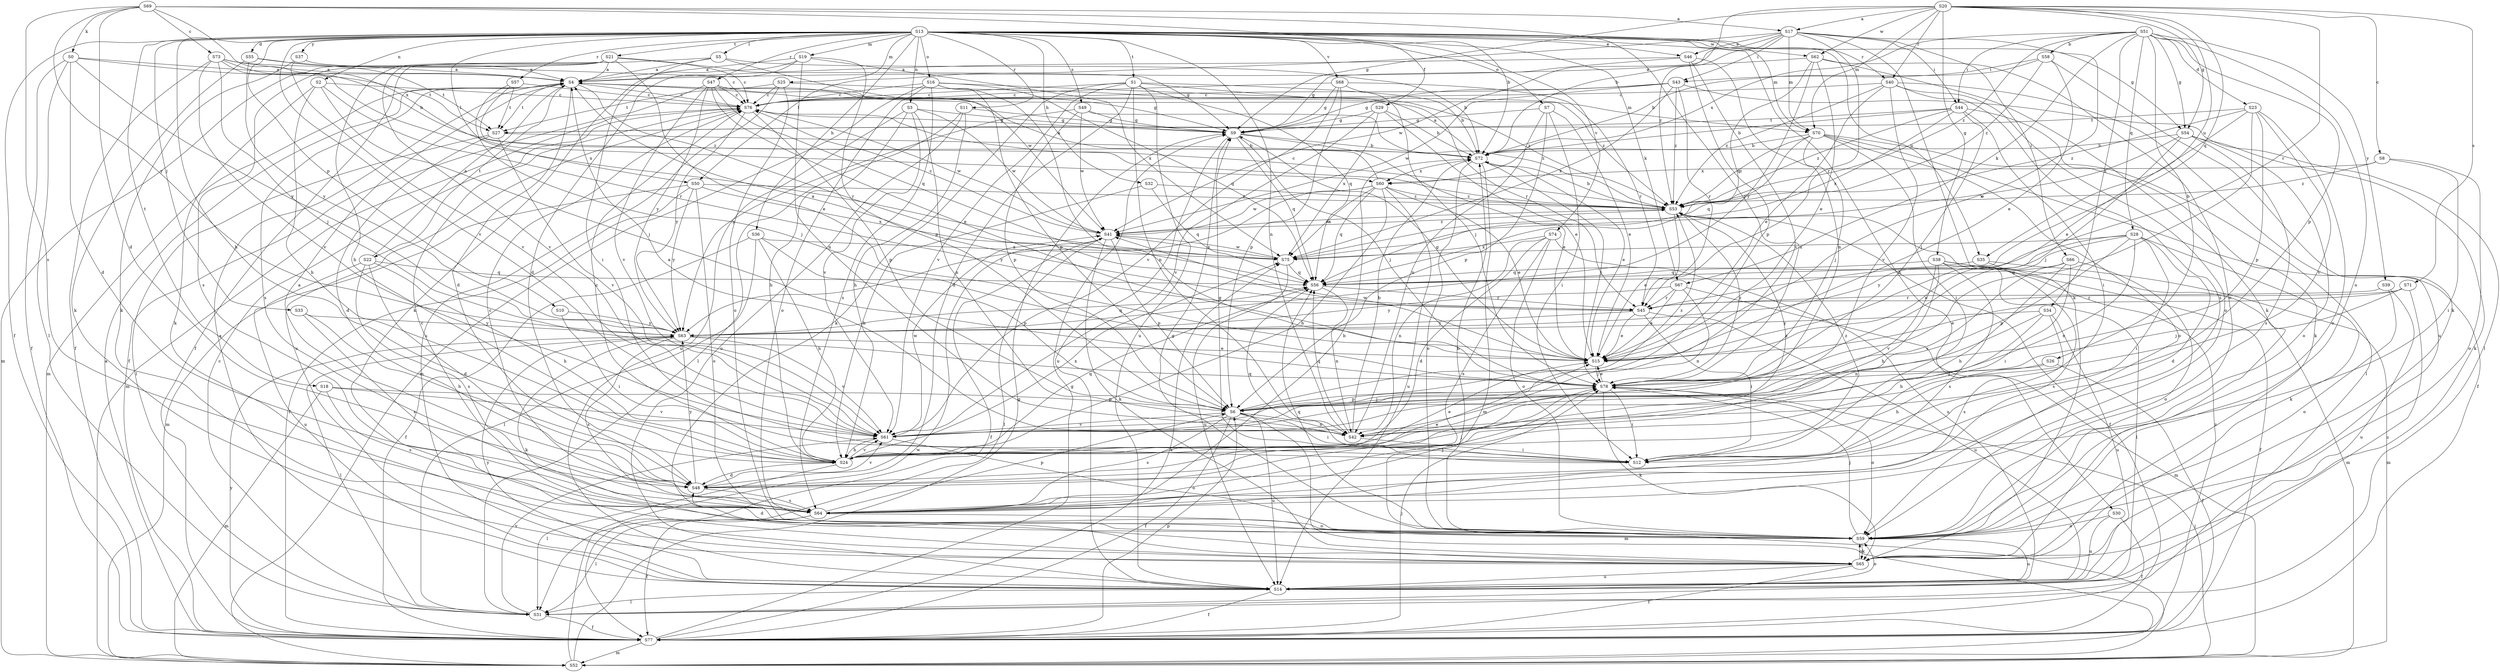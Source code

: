 strict digraph  {
S13;
S51;
S20;
S69;
S17;
S4;
S58;
S26;
S72;
S8;
S73;
S76;
S55;
S23;
S48;
S46;
S15;
S29;
S77;
S54;
S38;
S9;
S30;
S32;
S36;
S24;
S44;
S66;
S43;
S12;
S33;
S78;
S67;
S0;
S65;
S5;
S50;
S31;
S19;
S25;
S70;
S52;
S3;
S2;
S42;
S16;
S7;
S59;
S10;
S6;
S28;
S56;
S47;
S11;
S57;
S40;
S45;
S49;
S71;
S64;
S1;
S21;
S18;
S22;
S27;
S35;
S14;
S74;
S68;
S61;
S62;
S41;
S60;
S75;
S37;
S39;
S63;
S34;
S53;
S13 -> S55  [label=d];
S13 -> S46  [label=e];
S13 -> S29  [label=f];
S13 -> S77  [label=f];
S13 -> S54  [label=g];
S13 -> S30  [label=h];
S13 -> S32  [label=h];
S13 -> S36  [label=h];
S13 -> S24  [label=h];
S13 -> S33  [label=j];
S13 -> S67  [label=k];
S13 -> S5  [label=l];
S13 -> S50  [label=l];
S13 -> S19  [label=m];
S13 -> S25  [label=m];
S13 -> S70  [label=m];
S13 -> S3  [label=n];
S13 -> S2  [label=n];
S13 -> S42  [label=n];
S13 -> S16  [label=o];
S13 -> S7  [label=o];
S13 -> S10  [label=p];
S13 -> S47  [label=r];
S13 -> S11  [label=r];
S13 -> S57  [label=r];
S13 -> S40  [label=r];
S13 -> S49  [label=s];
S13 -> S1  [label=t];
S13 -> S21  [label=t];
S13 -> S18  [label=t];
S13 -> S35  [label=u];
S13 -> S74  [label=v];
S13 -> S68  [label=v];
S13 -> S61  [label=v];
S13 -> S62  [label=w];
S13 -> S37  [label=y];
S51 -> S58  [label=b];
S51 -> S26  [label=b];
S51 -> S23  [label=d];
S51 -> S54  [label=g];
S51 -> S44  [label=i];
S51 -> S67  [label=k];
S51 -> S59  [label=o];
S51 -> S6  [label=p];
S51 -> S28  [label=q];
S51 -> S60  [label=x];
S51 -> S39  [label=y];
S51 -> S34  [label=z];
S51 -> S53  [label=z];
S20 -> S17  [label=a];
S20 -> S72  [label=b];
S20 -> S8  [label=c];
S20 -> S54  [label=g];
S20 -> S38  [label=g];
S20 -> S9  [label=g];
S20 -> S70  [label=m];
S20 -> S56  [label=q];
S20 -> S40  [label=r];
S20 -> S45  [label=r];
S20 -> S71  [label=s];
S20 -> S35  [label=u];
S20 -> S62  [label=w];
S69 -> S17  [label=a];
S69 -> S72  [label=b];
S69 -> S73  [label=c];
S69 -> S48  [label=d];
S69 -> S78  [label=j];
S69 -> S0  [label=k];
S69 -> S64  [label=s];
S69 -> S60  [label=x];
S69 -> S63  [label=y];
S17 -> S46  [label=e];
S17 -> S15  [label=e];
S17 -> S44  [label=i];
S17 -> S66  [label=i];
S17 -> S43  [label=i];
S17 -> S65  [label=k];
S17 -> S50  [label=l];
S17 -> S70  [label=m];
S17 -> S45  [label=r];
S17 -> S41  [label=w];
S17 -> S53  [label=z];
S4 -> S76  [label=c];
S4 -> S48  [label=d];
S4 -> S70  [label=m];
S4 -> S52  [label=m];
S4 -> S45  [label=r];
S4 -> S64  [label=s];
S4 -> S22  [label=t];
S4 -> S27  [label=t];
S58 -> S72  [label=b];
S58 -> S15  [label=e];
S58 -> S43  [label=i];
S58 -> S65  [label=k];
S58 -> S53  [label=z];
S26 -> S77  [label=f];
S26 -> S24  [label=h];
S26 -> S78  [label=j];
S72 -> S4  [label=a];
S72 -> S15  [label=e];
S72 -> S78  [label=j];
S72 -> S52  [label=m];
S72 -> S59  [label=o];
S72 -> S60  [label=x];
S8 -> S12  [label=i];
S8 -> S59  [label=o];
S8 -> S60  [label=x];
S8 -> S53  [label=z];
S73 -> S4  [label=a];
S73 -> S72  [label=b];
S73 -> S76  [label=c];
S73 -> S77  [label=f];
S73 -> S78  [label=j];
S73 -> S61  [label=v];
S73 -> S75  [label=x];
S76 -> S9  [label=g];
S76 -> S52  [label=m];
S76 -> S6  [label=p];
S76 -> S14  [label=u];
S76 -> S41  [label=w];
S76 -> S63  [label=y];
S55 -> S4  [label=a];
S55 -> S65  [label=k];
S55 -> S27  [label=t];
S55 -> S63  [label=y];
S23 -> S15  [label=e];
S23 -> S78  [label=j];
S23 -> S59  [label=o];
S23 -> S6  [label=p];
S23 -> S27  [label=t];
S23 -> S61  [label=v];
S23 -> S53  [label=z];
S48 -> S4  [label=a];
S48 -> S15  [label=e];
S48 -> S78  [label=j];
S48 -> S64  [label=s];
S48 -> S61  [label=v];
S48 -> S63  [label=y];
S46 -> S4  [label=a];
S46 -> S9  [label=g];
S46 -> S42  [label=n];
S46 -> S6  [label=p];
S46 -> S61  [label=v];
S15 -> S9  [label=g];
S15 -> S78  [label=j];
S15 -> S41  [label=w];
S29 -> S72  [label=b];
S29 -> S15  [label=e];
S29 -> S9  [label=g];
S29 -> S61  [label=v];
S29 -> S75  [label=x];
S77 -> S4  [label=a];
S77 -> S9  [label=g];
S77 -> S78  [label=j];
S77 -> S52  [label=m];
S77 -> S6  [label=p];
S77 -> S75  [label=x];
S77 -> S63  [label=y];
S77 -> S53  [label=z];
S54 -> S72  [label=b];
S54 -> S78  [label=j];
S54 -> S65  [label=k];
S54 -> S59  [label=o];
S54 -> S64  [label=s];
S54 -> S75  [label=x];
S38 -> S77  [label=f];
S38 -> S24  [label=h];
S38 -> S31  [label=l];
S38 -> S52  [label=m];
S38 -> S56  [label=q];
S38 -> S64  [label=s];
S38 -> S61  [label=v];
S9 -> S72  [label=b];
S9 -> S15  [label=e];
S9 -> S78  [label=j];
S9 -> S56  [label=q];
S9 -> S14  [label=u];
S30 -> S77  [label=f];
S30 -> S59  [label=o];
S30 -> S14  [label=u];
S32 -> S24  [label=h];
S32 -> S56  [label=q];
S32 -> S53  [label=z];
S36 -> S77  [label=f];
S36 -> S24  [label=h];
S36 -> S31  [label=l];
S36 -> S6  [label=p];
S36 -> S75  [label=x];
S24 -> S76  [label=c];
S24 -> S48  [label=d];
S24 -> S15  [label=e];
S24 -> S31  [label=l];
S24 -> S56  [label=q];
S24 -> S61  [label=v];
S24 -> S75  [label=x];
S24 -> S53  [label=z];
S44 -> S72  [label=b];
S44 -> S12  [label=i];
S44 -> S78  [label=j];
S44 -> S65  [label=k];
S44 -> S27  [label=t];
S44 -> S75  [label=x];
S44 -> S53  [label=z];
S66 -> S24  [label=h];
S66 -> S12  [label=i];
S66 -> S59  [label=o];
S66 -> S56  [label=q];
S66 -> S61  [label=v];
S43 -> S76  [label=c];
S43 -> S9  [label=g];
S43 -> S31  [label=l];
S43 -> S45  [label=r];
S43 -> S41  [label=w];
S43 -> S75  [label=x];
S43 -> S53  [label=z];
S12 -> S9  [label=g];
S12 -> S56  [label=q];
S12 -> S53  [label=z];
S33 -> S24  [label=h];
S33 -> S64  [label=s];
S33 -> S63  [label=y];
S78 -> S15  [label=e];
S78 -> S12  [label=i];
S78 -> S65  [label=k];
S78 -> S59  [label=o];
S78 -> S6  [label=p];
S78 -> S53  [label=z];
S67 -> S15  [label=e];
S67 -> S52  [label=m];
S67 -> S42  [label=n];
S67 -> S45  [label=r];
S67 -> S63  [label=y];
S0 -> S4  [label=a];
S0 -> S48  [label=d];
S0 -> S77  [label=f];
S0 -> S31  [label=l];
S0 -> S27  [label=t];
S0 -> S63  [label=y];
S65 -> S77  [label=f];
S65 -> S59  [label=o];
S65 -> S14  [label=u];
S5 -> S4  [label=a];
S5 -> S72  [label=b];
S5 -> S77  [label=f];
S5 -> S12  [label=i];
S5 -> S41  [label=w];
S50 -> S77  [label=f];
S50 -> S52  [label=m];
S50 -> S59  [label=o];
S50 -> S75  [label=x];
S50 -> S63  [label=y];
S50 -> S53  [label=z];
S31 -> S76  [label=c];
S31 -> S77  [label=f];
S31 -> S61  [label=v];
S19 -> S4  [label=a];
S19 -> S48  [label=d];
S19 -> S65  [label=k];
S19 -> S42  [label=n];
S19 -> S6  [label=p];
S19 -> S75  [label=x];
S25 -> S76  [label=c];
S25 -> S59  [label=o];
S25 -> S27  [label=t];
S25 -> S14  [label=u];
S25 -> S53  [label=z];
S70 -> S72  [label=b];
S70 -> S77  [label=f];
S70 -> S12  [label=i];
S70 -> S78  [label=j];
S70 -> S31  [label=l];
S70 -> S59  [label=o];
S70 -> S56  [label=q];
S70 -> S53  [label=z];
S52 -> S9  [label=g];
S52 -> S78  [label=j];
S52 -> S41  [label=w];
S3 -> S9  [label=g];
S3 -> S24  [label=h];
S3 -> S42  [label=n];
S3 -> S14  [label=u];
S3 -> S61  [label=v];
S3 -> S41  [label=w];
S2 -> S76  [label=c];
S2 -> S24  [label=h];
S2 -> S78  [label=j];
S2 -> S65  [label=k];
S2 -> S45  [label=r];
S42 -> S4  [label=a];
S42 -> S72  [label=b];
S42 -> S12  [label=i];
S42 -> S56  [label=q];
S16 -> S76  [label=c];
S16 -> S78  [label=j];
S16 -> S52  [label=m];
S16 -> S59  [label=o];
S16 -> S6  [label=p];
S16 -> S56  [label=q];
S16 -> S64  [label=s];
S16 -> S53  [label=z];
S7 -> S15  [label=e];
S7 -> S9  [label=g];
S7 -> S12  [label=i];
S7 -> S42  [label=n];
S7 -> S6  [label=p];
S59 -> S72  [label=b];
S59 -> S76  [label=c];
S59 -> S48  [label=d];
S59 -> S9  [label=g];
S59 -> S78  [label=j];
S59 -> S65  [label=k];
S59 -> S56  [label=q];
S59 -> S14  [label=u];
S10 -> S12  [label=i];
S10 -> S63  [label=y];
S6 -> S77  [label=f];
S6 -> S12  [label=i];
S6 -> S78  [label=j];
S6 -> S52  [label=m];
S6 -> S42  [label=n];
S6 -> S64  [label=s];
S6 -> S14  [label=u];
S6 -> S61  [label=v];
S6 -> S53  [label=z];
S28 -> S48  [label=d];
S28 -> S15  [label=e];
S28 -> S12  [label=i];
S28 -> S65  [label=k];
S28 -> S42  [label=n];
S28 -> S6  [label=p];
S28 -> S75  [label=x];
S28 -> S63  [label=y];
S56 -> S42  [label=n];
S56 -> S45  [label=r];
S47 -> S76  [label=c];
S47 -> S15  [label=e];
S47 -> S77  [label=f];
S47 -> S9  [label=g];
S47 -> S56  [label=q];
S47 -> S61  [label=v];
S47 -> S63  [label=y];
S11 -> S9  [label=g];
S11 -> S24  [label=h];
S11 -> S31  [label=l];
S11 -> S14  [label=u];
S57 -> S76  [label=c];
S57 -> S78  [label=j];
S57 -> S27  [label=t];
S57 -> S53  [label=z];
S40 -> S76  [label=c];
S40 -> S15  [label=e];
S40 -> S59  [label=o];
S40 -> S64  [label=s];
S40 -> S14  [label=u];
S40 -> S61  [label=v];
S40 -> S53  [label=z];
S45 -> S4  [label=a];
S45 -> S15  [label=e];
S45 -> S12  [label=i];
S45 -> S14  [label=u];
S45 -> S63  [label=y];
S49 -> S9  [label=g];
S49 -> S6  [label=p];
S49 -> S41  [label=w];
S49 -> S63  [label=y];
S49 -> S53  [label=z];
S71 -> S15  [label=e];
S71 -> S78  [label=j];
S71 -> S45  [label=r];
S71 -> S14  [label=u];
S64 -> S72  [label=b];
S64 -> S76  [label=c];
S64 -> S77  [label=f];
S64 -> S78  [label=j];
S64 -> S31  [label=l];
S64 -> S59  [label=o];
S64 -> S6  [label=p];
S1 -> S72  [label=b];
S1 -> S76  [label=c];
S1 -> S48  [label=d];
S1 -> S65  [label=k];
S1 -> S42  [label=n];
S1 -> S56  [label=q];
S1 -> S45  [label=r];
S1 -> S14  [label=u];
S1 -> S61  [label=v];
S21 -> S4  [label=a];
S21 -> S76  [label=c];
S21 -> S15  [label=e];
S21 -> S9  [label=g];
S21 -> S24  [label=h];
S21 -> S52  [label=m];
S21 -> S64  [label=s];
S21 -> S61  [label=v];
S18 -> S52  [label=m];
S18 -> S6  [label=p];
S18 -> S64  [label=s];
S18 -> S61  [label=v];
S22 -> S4  [label=a];
S22 -> S48  [label=d];
S22 -> S24  [label=h];
S22 -> S56  [label=q];
S22 -> S64  [label=s];
S22 -> S14  [label=u];
S27 -> S72  [label=b];
S27 -> S48  [label=d];
S27 -> S31  [label=l];
S27 -> S61  [label=v];
S35 -> S52  [label=m];
S35 -> S56  [label=q];
S35 -> S64  [label=s];
S14 -> S4  [label=a];
S14 -> S77  [label=f];
S14 -> S31  [label=l];
S14 -> S59  [label=o];
S14 -> S63  [label=y];
S74 -> S48  [label=d];
S74 -> S42  [label=n];
S74 -> S59  [label=o];
S74 -> S64  [label=s];
S74 -> S14  [label=u];
S74 -> S75  [label=x];
S68 -> S76  [label=c];
S68 -> S9  [label=g];
S68 -> S78  [label=j];
S68 -> S6  [label=p];
S68 -> S45  [label=r];
S68 -> S61  [label=v];
S61 -> S24  [label=h];
S61 -> S59  [label=o];
S61 -> S41  [label=w];
S62 -> S4  [label=a];
S62 -> S15  [label=e];
S62 -> S65  [label=k];
S62 -> S59  [label=o];
S62 -> S56  [label=q];
S62 -> S63  [label=y];
S41 -> S76  [label=c];
S41 -> S77  [label=f];
S41 -> S65  [label=k];
S41 -> S31  [label=l];
S41 -> S6  [label=p];
S41 -> S75  [label=x];
S41 -> S53  [label=z];
S60 -> S4  [label=a];
S60 -> S15  [label=e];
S60 -> S24  [label=h];
S60 -> S56  [label=q];
S60 -> S14  [label=u];
S60 -> S41  [label=w];
S60 -> S75  [label=x];
S60 -> S63  [label=y];
S60 -> S53  [label=z];
S75 -> S56  [label=q];
S75 -> S14  [label=u];
S75 -> S41  [label=w];
S37 -> S4  [label=a];
S37 -> S65  [label=k];
S37 -> S61  [label=v];
S39 -> S59  [label=o];
S39 -> S45  [label=r];
S39 -> S14  [label=u];
S63 -> S15  [label=e];
S63 -> S65  [label=k];
S63 -> S31  [label=l];
S63 -> S56  [label=q];
S63 -> S64  [label=s];
S63 -> S61  [label=v];
S34 -> S24  [label=h];
S34 -> S42  [label=n];
S34 -> S64  [label=s];
S34 -> S14  [label=u];
S34 -> S63  [label=y];
S53 -> S72  [label=b];
S53 -> S76  [label=c];
S53 -> S15  [label=e];
S53 -> S77  [label=f];
S53 -> S41  [label=w];
}
